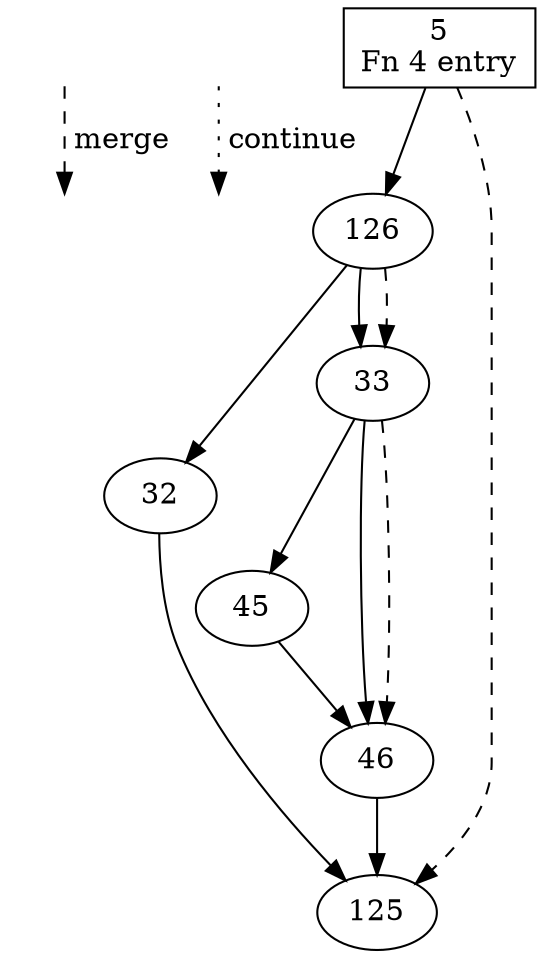 digraph {
legend_merge_src [shape=plaintext, label=""];
legend_merge_dest [shape=plaintext, label=""];
legend_merge_src -> legend_merge_dest [label=" merge",style=dashed];
legend_continue_src [shape=plaintext, label=""];
legend_continue_dest [shape=plaintext, label=""];
legend_continue_src -> legend_continue_dest [label=" continue",style=dotted];
5 [label="5
Fn 4 entry", shape=box];
5 -> 126;
5 -> 125 [style=dashed];
126 [label="126"];
126 -> 32;
126 -> 33;
126 -> 33 [style=dashed];
32 [label="32"];
32 -> 125;
33 [label="33"];
33 -> 45;
33 -> 46;
33 -> 46 [style=dashed];
45 [label="45"];
45 -> 46;
46 [label="46"];
46 -> 125;
125 [label="125"];
}
